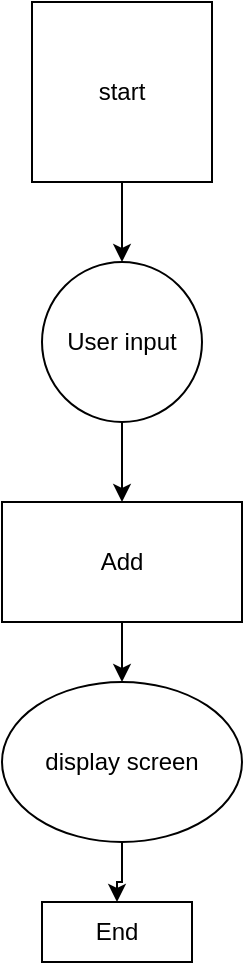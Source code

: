 <mxfile version="24.4.3" type="device">
  <diagram name="Page-1" id="DAvUtwFaZsy5pyObESBu">
    <mxGraphModel dx="880" dy="500" grid="1" gridSize="10" guides="1" tooltips="1" connect="1" arrows="1" fold="1" page="1" pageScale="1" pageWidth="850" pageHeight="1100" math="0" shadow="0">
      <root>
        <mxCell id="0" />
        <mxCell id="1" parent="0" />
        <mxCell id="cnUkbYnF3BYXnE4dRokI-8" value="" style="edgeStyle=orthogonalEdgeStyle;rounded=0;orthogonalLoop=1;jettySize=auto;html=1;" edge="1" parent="1" source="cnUkbYnF3BYXnE4dRokI-1" target="cnUkbYnF3BYXnE4dRokI-6">
          <mxGeometry relative="1" as="geometry" />
        </mxCell>
        <mxCell id="cnUkbYnF3BYXnE4dRokI-1" value="start" style="whiteSpace=wrap;html=1;aspect=fixed;" vertex="1" parent="1">
          <mxGeometry x="340" y="20" width="90" height="90" as="geometry" />
        </mxCell>
        <mxCell id="cnUkbYnF3BYXnE4dRokI-10" value="" style="edgeStyle=orthogonalEdgeStyle;rounded=0;orthogonalLoop=1;jettySize=auto;html=1;" edge="1" parent="1" source="cnUkbYnF3BYXnE4dRokI-4" target="cnUkbYnF3BYXnE4dRokI-5">
          <mxGeometry relative="1" as="geometry" />
        </mxCell>
        <mxCell id="cnUkbYnF3BYXnE4dRokI-4" value="Add" style="rounded=0;whiteSpace=wrap;html=1;" vertex="1" parent="1">
          <mxGeometry x="325" y="270" width="120" height="60" as="geometry" />
        </mxCell>
        <mxCell id="cnUkbYnF3BYXnE4dRokI-11" value="" style="edgeStyle=orthogonalEdgeStyle;rounded=0;orthogonalLoop=1;jettySize=auto;html=1;" edge="1" parent="1" source="cnUkbYnF3BYXnE4dRokI-5" target="cnUkbYnF3BYXnE4dRokI-7">
          <mxGeometry relative="1" as="geometry" />
        </mxCell>
        <mxCell id="cnUkbYnF3BYXnE4dRokI-5" value="display screen" style="ellipse;whiteSpace=wrap;html=1;" vertex="1" parent="1">
          <mxGeometry x="325" y="360" width="120" height="80" as="geometry" />
        </mxCell>
        <mxCell id="cnUkbYnF3BYXnE4dRokI-9" value="" style="edgeStyle=orthogonalEdgeStyle;rounded=0;orthogonalLoop=1;jettySize=auto;html=1;" edge="1" parent="1" source="cnUkbYnF3BYXnE4dRokI-6" target="cnUkbYnF3BYXnE4dRokI-4">
          <mxGeometry relative="1" as="geometry" />
        </mxCell>
        <mxCell id="cnUkbYnF3BYXnE4dRokI-6" value="User input" style="ellipse;whiteSpace=wrap;html=1;aspect=fixed;" vertex="1" parent="1">
          <mxGeometry x="345" y="150" width="80" height="80" as="geometry" />
        </mxCell>
        <mxCell id="cnUkbYnF3BYXnE4dRokI-7" value="End" style="rounded=0;whiteSpace=wrap;html=1;" vertex="1" parent="1">
          <mxGeometry x="345" y="470" width="75" height="30" as="geometry" />
        </mxCell>
      </root>
    </mxGraphModel>
  </diagram>
</mxfile>
